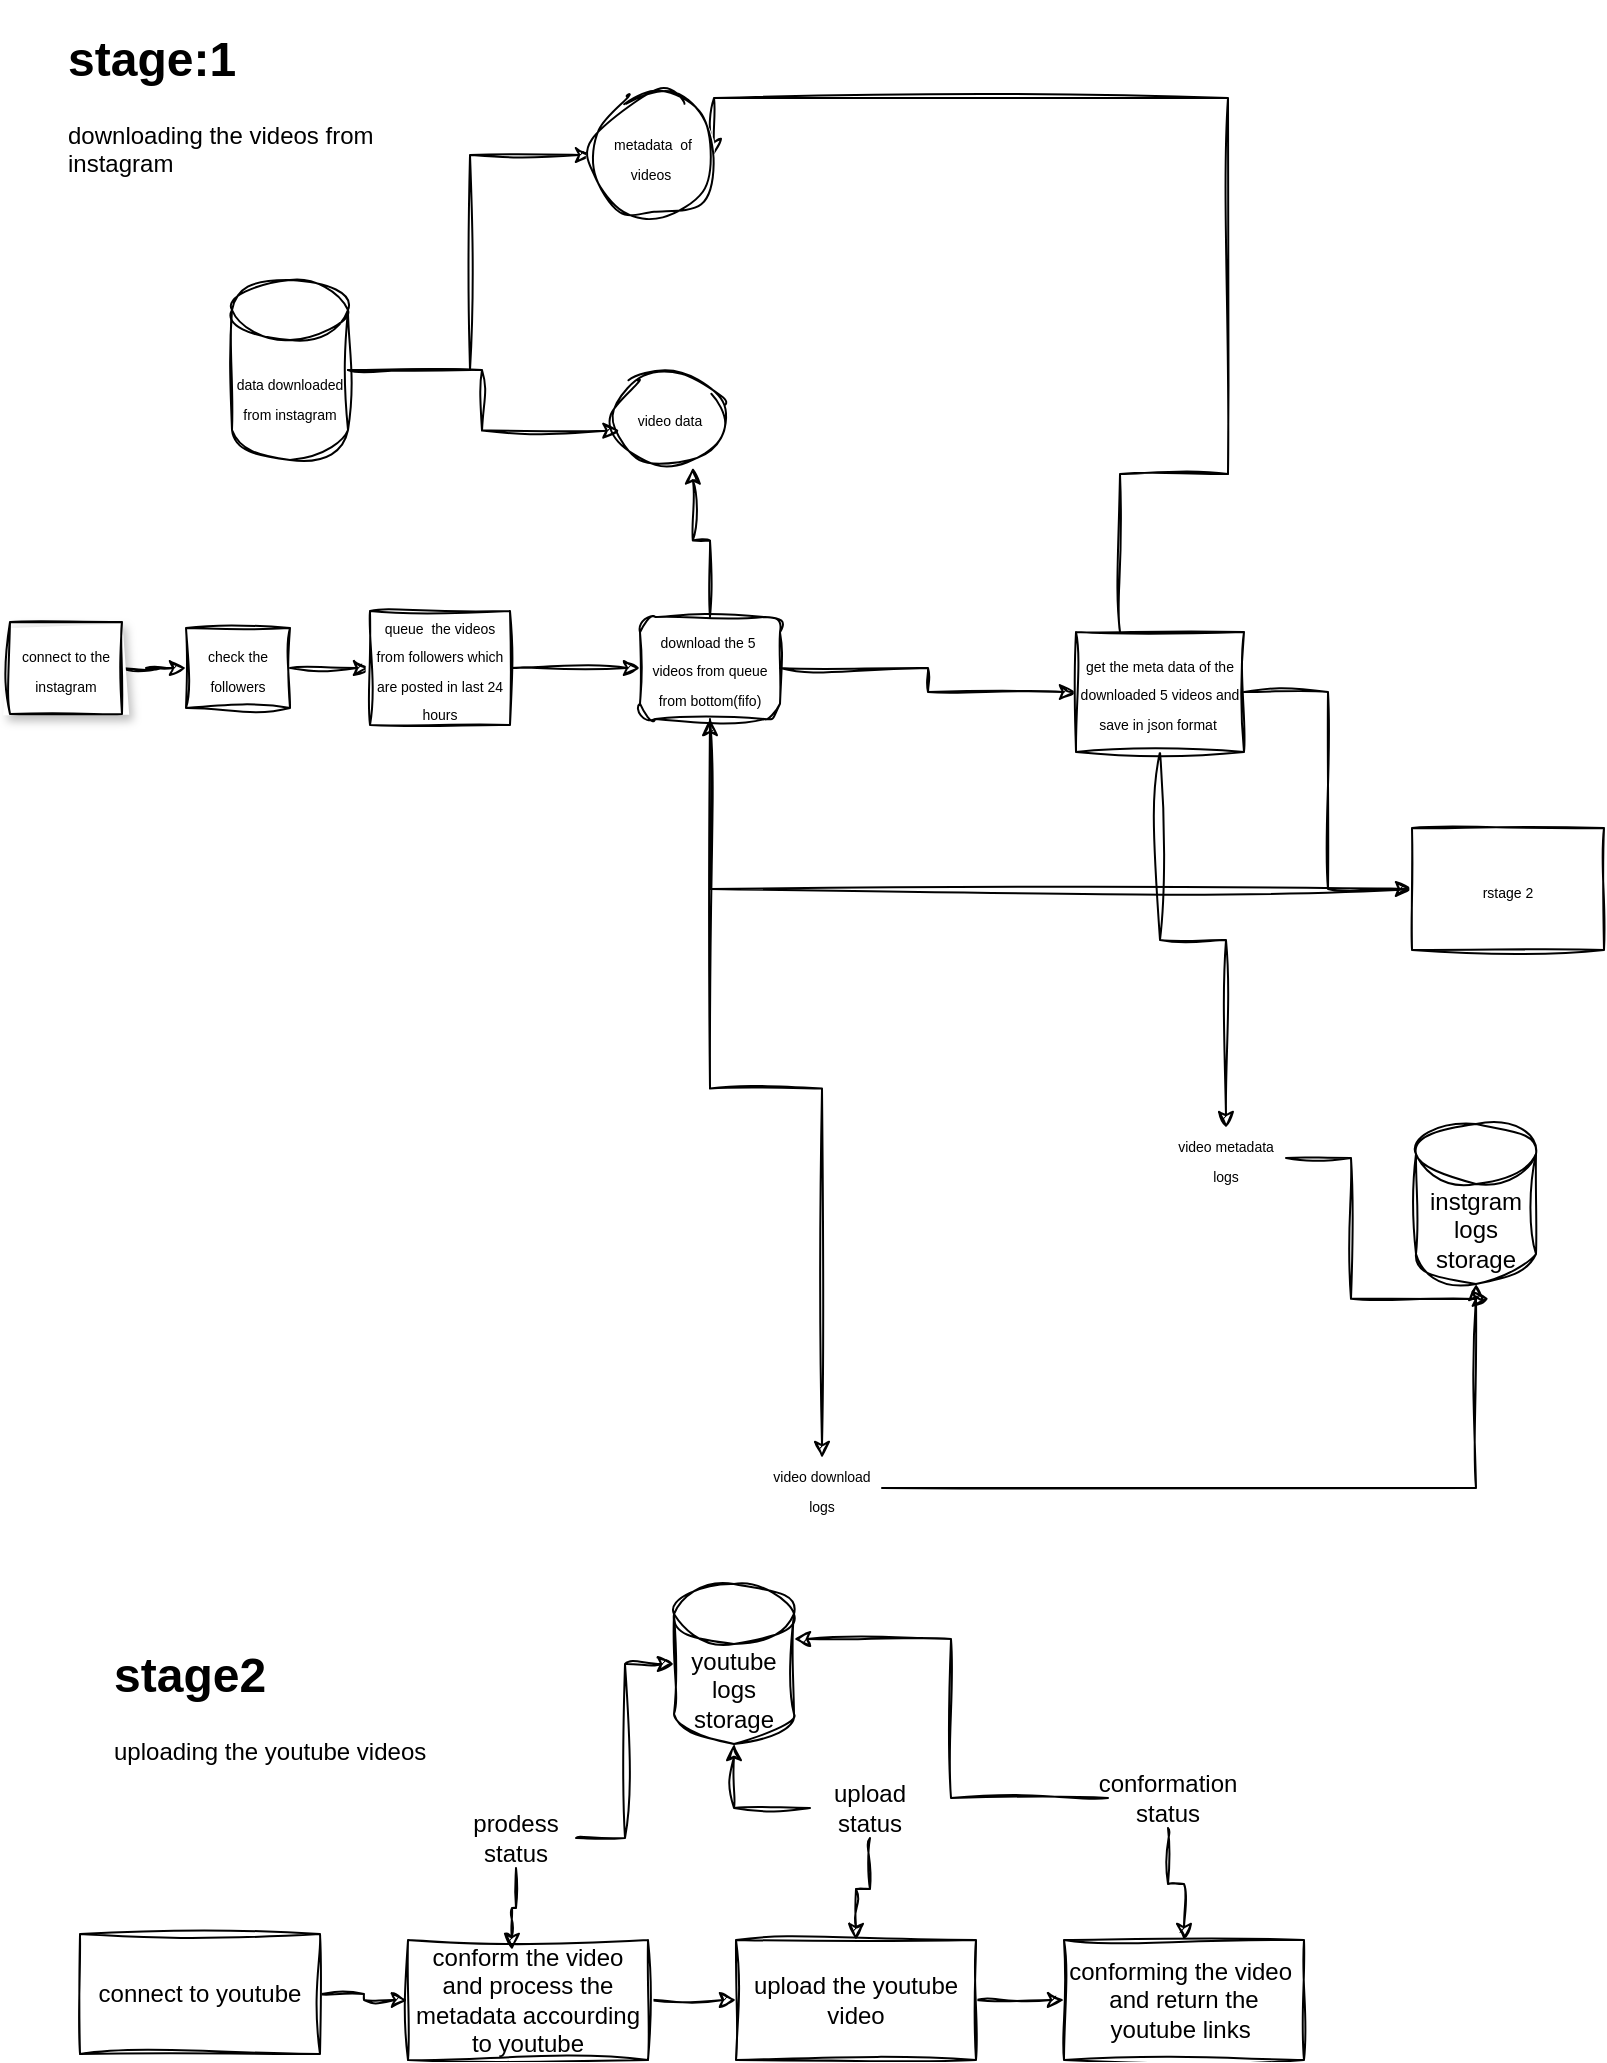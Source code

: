 <mxfile version="22.1.17" type="github">
  <diagram name="Page-1" id="c7558073-3199-34d8-9f00-42111426c3f3">
    <mxGraphModel dx="738" dy="421" grid="1" gridSize="1" guides="1" tooltips="1" connect="1" arrows="1" fold="1" page="1" pageScale="1" pageWidth="826" pageHeight="1169" background="none" math="0" shadow="0">
      <root>
        <mxCell id="0" />
        <mxCell id="1" parent="0" />
        <mxCell id="1fMMj_ESsbeUDZiiFBq4-128" style="edgeStyle=orthogonalEdgeStyle;rounded=0;orthogonalLoop=1;jettySize=auto;html=1;fontSize=12;deletable=1;metaEdit=0;snapToPoint=0;fixDash=0;sketch=1;curveFitting=1;jiggle=2;shadow=0;" edge="1" parent="1" source="1fMMj_ESsbeUDZiiFBq4-129" target="1fMMj_ESsbeUDZiiFBq4-131">
          <mxGeometry relative="1" as="geometry" />
        </mxCell>
        <mxCell id="1fMMj_ESsbeUDZiiFBq4-129" value="&lt;font style=&quot;font-size: 7px;&quot;&gt;connect to the instagram&lt;/font&gt;" style="rounded=0;whiteSpace=wrap;html=1;fontSize=12;strokeWidth=1;imageWidth=24;deletable=1;metaEdit=0;snapToPoint=0;fixDash=0;sketch=1;curveFitting=1;jiggle=2;shadow=1;" vertex="1" parent="1">
          <mxGeometry x="11" y="332" width="56" height="46" as="geometry" />
        </mxCell>
        <mxCell id="1fMMj_ESsbeUDZiiFBq4-130" style="edgeStyle=orthogonalEdgeStyle;rounded=0;orthogonalLoop=1;jettySize=auto;html=1;entryX=0;entryY=0.5;entryDx=0;entryDy=0;fontSize=12;deletable=1;metaEdit=0;snapToPoint=0;fixDash=0;sketch=1;curveFitting=1;jiggle=2;shadow=0;" edge="1" parent="1" source="1fMMj_ESsbeUDZiiFBq4-131" target="1fMMj_ESsbeUDZiiFBq4-136">
          <mxGeometry relative="1" as="geometry" />
        </mxCell>
        <mxCell id="1fMMj_ESsbeUDZiiFBq4-131" value="&lt;font style=&quot;font-size: 7px;&quot;&gt;check the followers&lt;/font&gt;" style="rounded=0;whiteSpace=wrap;html=1;fontSize=12;deletable=1;metaEdit=0;snapToPoint=0;fixDash=0;sketch=1;curveFitting=1;jiggle=2;shadow=0;" vertex="1" parent="1">
          <mxGeometry x="99" y="335" width="52" height="40" as="geometry" />
        </mxCell>
        <mxCell id="1fMMj_ESsbeUDZiiFBq4-132" value="instgram logs storage" style="shape=cylinder3;whiteSpace=wrap;html=1;boundedLbl=1;backgroundOutline=1;size=15;fontSize=12;deletable=1;metaEdit=0;snapToPoint=0;fixDash=0;sketch=1;curveFitting=1;jiggle=2;shadow=0;" vertex="1" parent="1">
          <mxGeometry x="714" y="583" width="60" height="80" as="geometry" />
        </mxCell>
        <mxCell id="1fMMj_ESsbeUDZiiFBq4-133" style="edgeStyle=orthogonalEdgeStyle;rounded=0;orthogonalLoop=1;jettySize=auto;html=1;entryX=0;entryY=0.5;entryDx=0;entryDy=0;fontSize=12;deletable=1;metaEdit=0;snapToPoint=0;fixDash=0;sketch=1;curveFitting=1;jiggle=2;shadow=0;" edge="1" parent="1" source="1fMMj_ESsbeUDZiiFBq4-134" target="1fMMj_ESsbeUDZiiFBq4-142">
          <mxGeometry relative="1" as="geometry" />
        </mxCell>
        <mxCell id="1fMMj_ESsbeUDZiiFBq4-134" value="&lt;font style=&quot;font-size: 7px;&quot;&gt;data downloaded from instagram&lt;/font&gt;" style="shape=cylinder3;whiteSpace=wrap;html=1;boundedLbl=1;backgroundOutline=1;size=15;fontSize=12;deletable=1;metaEdit=0;snapToPoint=0;fixDash=0;sketch=1;curveFitting=1;jiggle=2;shadow=0;" vertex="1" parent="1">
          <mxGeometry x="122" y="161" width="58" height="90" as="geometry" />
        </mxCell>
        <mxCell id="1fMMj_ESsbeUDZiiFBq4-135" style="edgeStyle=orthogonalEdgeStyle;rounded=0;orthogonalLoop=1;jettySize=auto;html=1;entryX=0;entryY=0.5;entryDx=0;entryDy=0;fontSize=12;deletable=1;metaEdit=0;snapToPoint=0;fixDash=0;sketch=1;curveFitting=1;jiggle=2;shadow=0;" edge="1" parent="1" source="1fMMj_ESsbeUDZiiFBq4-136" target="1fMMj_ESsbeUDZiiFBq4-139">
          <mxGeometry relative="1" as="geometry" />
        </mxCell>
        <mxCell id="1fMMj_ESsbeUDZiiFBq4-136" value="&lt;font style=&quot;font-size: 7px;&quot;&gt;queue&amp;nbsp; the videos from followers which are posted in last 24 hours&lt;/font&gt;" style="rounded=0;whiteSpace=wrap;html=1;fontSize=12;deletable=1;metaEdit=0;snapToPoint=0;fixDash=0;sketch=1;curveFitting=1;jiggle=2;shadow=0;" vertex="1" parent="1">
          <mxGeometry x="191" y="326.5" width="70" height="57" as="geometry" />
        </mxCell>
        <mxCell id="1fMMj_ESsbeUDZiiFBq4-137" style="edgeStyle=orthogonalEdgeStyle;rounded=0;orthogonalLoop=1;jettySize=auto;html=1;exitX=1;exitY=0.5;exitDx=0;exitDy=0;entryX=0;entryY=0.5;entryDx=0;entryDy=0;fontSize=12;deletable=1;metaEdit=0;snapToPoint=0;fixDash=0;sketch=1;curveFitting=1;jiggle=2;shadow=0;" edge="1" parent="1" source="1fMMj_ESsbeUDZiiFBq4-139" target="1fMMj_ESsbeUDZiiFBq4-141">
          <mxGeometry relative="1" as="geometry" />
        </mxCell>
        <mxCell id="1fMMj_ESsbeUDZiiFBq4-166" style="edgeStyle=orthogonalEdgeStyle;rounded=0;orthogonalLoop=1;jettySize=auto;html=1;deletable=1;metaEdit=0;snapToPoint=0;fixDash=0;sketch=1;curveFitting=1;jiggle=2;shadow=0;" edge="1" parent="1" source="1fMMj_ESsbeUDZiiFBq4-139" target="1fMMj_ESsbeUDZiiFBq4-151">
          <mxGeometry relative="1" as="geometry" />
        </mxCell>
        <mxCell id="1fMMj_ESsbeUDZiiFBq4-139" value="&lt;font style=&quot;font-size: 7px;&quot;&gt;download the 5&amp;nbsp; videos from queue from bottom(fifo)&lt;/font&gt;" style="rounded=1;whiteSpace=wrap;html=1;fontSize=12;deletable=1;metaEdit=0;snapToPoint=0;fixDash=0;sketch=1;curveFitting=1;jiggle=2;shadow=0;" vertex="1" parent="1">
          <mxGeometry x="326" y="329.5" width="70" height="51" as="geometry" />
        </mxCell>
        <mxCell id="1fMMj_ESsbeUDZiiFBq4-140" style="edgeStyle=orthogonalEdgeStyle;rounded=0;orthogonalLoop=1;jettySize=auto;html=1;entryX=1;entryY=0.5;entryDx=0;entryDy=0;fontSize=12;deletable=1;metaEdit=0;snapToPoint=0;fixDash=0;sketch=1;curveFitting=1;jiggle=2;shadow=0;" edge="1" parent="1" source="1fMMj_ESsbeUDZiiFBq4-141" target="1fMMj_ESsbeUDZiiFBq4-142">
          <mxGeometry relative="1" as="geometry">
            <Array as="points">
              <mxPoint x="566" y="258" />
              <mxPoint x="620" y="258" />
              <mxPoint x="620" y="70" />
            </Array>
          </mxGeometry>
        </mxCell>
        <mxCell id="1fMMj_ESsbeUDZiiFBq4-159" style="edgeStyle=orthogonalEdgeStyle;rounded=0;orthogonalLoop=1;jettySize=auto;html=1;entryX=0;entryY=0.5;entryDx=0;entryDy=0;deletable=1;metaEdit=0;snapToPoint=0;fixDash=0;sketch=1;curveFitting=1;jiggle=2;shadow=0;" edge="1" parent="1" source="1fMMj_ESsbeUDZiiFBq4-141" target="1fMMj_ESsbeUDZiiFBq4-152">
          <mxGeometry relative="1" as="geometry" />
        </mxCell>
        <mxCell id="1fMMj_ESsbeUDZiiFBq4-161" style="edgeStyle=orthogonalEdgeStyle;rounded=0;orthogonalLoop=1;jettySize=auto;html=1;entryX=0.5;entryY=0;entryDx=0;entryDy=0;deletable=1;metaEdit=0;snapToPoint=0;fixDash=0;sketch=1;curveFitting=1;jiggle=2;shadow=0;" edge="1" parent="1" source="1fMMj_ESsbeUDZiiFBq4-141" target="1fMMj_ESsbeUDZiiFBq4-147">
          <mxGeometry relative="1" as="geometry" />
        </mxCell>
        <mxCell id="1fMMj_ESsbeUDZiiFBq4-141" value="&lt;font style=&quot;font-size: 7px;&quot;&gt;get the meta data of the downloaded 5 videos and save in json format&amp;nbsp;&lt;/font&gt;" style="rounded=0;whiteSpace=wrap;html=1;fontSize=12;deletable=1;metaEdit=0;snapToPoint=0;fixDash=0;sketch=1;curveFitting=1;jiggle=2;shadow=0;" vertex="1" parent="1">
          <mxGeometry x="544" y="337" width="84" height="60" as="geometry" />
        </mxCell>
        <mxCell id="1fMMj_ESsbeUDZiiFBq4-142" value="&lt;font style=&quot;font-size: 7px;&quot;&gt;metadata&amp;nbsp; of videos&amp;nbsp;&lt;/font&gt;" style="ellipse;whiteSpace=wrap;html=1;deletable=1;metaEdit=0;snapToPoint=0;fixDash=0;sketch=1;curveFitting=1;jiggle=2;shadow=0;" vertex="1" parent="1">
          <mxGeometry x="302" y="67" width="61" height="63" as="geometry" />
        </mxCell>
        <mxCell id="1fMMj_ESsbeUDZiiFBq4-143" value="&lt;font style=&quot;font-size: 7px;&quot;&gt;video data&lt;/font&gt;" style="ellipse;whiteSpace=wrap;html=1;fontSize=12;deletable=1;metaEdit=0;snapToPoint=0;fixDash=0;sketch=1;curveFitting=1;jiggle=2;shadow=0;" vertex="1" parent="1">
          <mxGeometry x="314" y="207" width="54" height="46" as="geometry" />
        </mxCell>
        <mxCell id="1fMMj_ESsbeUDZiiFBq4-144" style="edgeStyle=orthogonalEdgeStyle;rounded=0;orthogonalLoop=1;jettySize=auto;html=1;entryX=0.032;entryY=0.638;entryDx=0;entryDy=0;entryPerimeter=0;fontSize=12;deletable=1;metaEdit=0;snapToPoint=0;fixDash=0;sketch=1;curveFitting=1;jiggle=2;shadow=0;" edge="1" parent="1" source="1fMMj_ESsbeUDZiiFBq4-134" target="1fMMj_ESsbeUDZiiFBq4-143">
          <mxGeometry relative="1" as="geometry" />
        </mxCell>
        <mxCell id="1fMMj_ESsbeUDZiiFBq4-145" style="edgeStyle=orthogonalEdgeStyle;rounded=0;orthogonalLoop=1;jettySize=auto;html=1;entryX=0.712;entryY=1.038;entryDx=0;entryDy=0;entryPerimeter=0;fontSize=12;deletable=1;metaEdit=0;snapToPoint=0;fixDash=0;sketch=1;curveFitting=1;jiggle=2;shadow=0;" edge="1" parent="1" source="1fMMj_ESsbeUDZiiFBq4-139" target="1fMMj_ESsbeUDZiiFBq4-143">
          <mxGeometry relative="1" as="geometry" />
        </mxCell>
        <mxCell id="1fMMj_ESsbeUDZiiFBq4-147" value="&lt;font style=&quot;font-size: 7px;&quot;&gt;video metadata logs&lt;/font&gt;" style="text;html=1;strokeColor=none;fillColor=none;align=center;verticalAlign=middle;whiteSpace=wrap;rounded=0;fontSize=12;deletable=1;metaEdit=0;snapToPoint=0;fixDash=0;sketch=1;curveFitting=1;jiggle=2;shadow=0;" vertex="1" parent="1">
          <mxGeometry x="589" y="585" width="60" height="30" as="geometry" />
        </mxCell>
        <mxCell id="1fMMj_ESsbeUDZiiFBq4-148" style="edgeStyle=orthogonalEdgeStyle;rounded=0;orthogonalLoop=1;jettySize=auto;html=1;entryX=0.607;entryY=1.093;entryDx=0;entryDy=0;entryPerimeter=0;fontSize=12;deletable=1;metaEdit=0;snapToPoint=0;fixDash=0;sketch=1;curveFitting=1;jiggle=2;shadow=0;" edge="1" parent="1" source="1fMMj_ESsbeUDZiiFBq4-147" target="1fMMj_ESsbeUDZiiFBq4-132">
          <mxGeometry relative="1" as="geometry" />
        </mxCell>
        <mxCell id="1fMMj_ESsbeUDZiiFBq4-163" style="edgeStyle=orthogonalEdgeStyle;rounded=0;orthogonalLoop=1;jettySize=auto;html=1;deletable=1;metaEdit=0;snapToPoint=0;fixDash=0;sketch=1;curveFitting=1;jiggle=2;shadow=0;" edge="1" parent="1" source="1fMMj_ESsbeUDZiiFBq4-151" target="1fMMj_ESsbeUDZiiFBq4-132">
          <mxGeometry relative="1" as="geometry" />
        </mxCell>
        <mxCell id="1fMMj_ESsbeUDZiiFBq4-151" value="&lt;font style=&quot;font-size: 7px;&quot;&gt;video download logs&lt;/font&gt;" style="text;html=1;strokeColor=none;fillColor=none;align=center;verticalAlign=middle;whiteSpace=wrap;rounded=0;fontSize=12;deletable=1;metaEdit=0;snapToPoint=0;fixDash=0;sketch=1;curveFitting=1;jiggle=2;shadow=0;" vertex="1" parent="1">
          <mxGeometry x="387" y="750" width="60" height="30" as="geometry" />
        </mxCell>
        <mxCell id="1fMMj_ESsbeUDZiiFBq4-160" style="edgeStyle=orthogonalEdgeStyle;rounded=0;orthogonalLoop=1;jettySize=auto;html=1;entryX=0.5;entryY=1;entryDx=0;entryDy=0;deletable=1;metaEdit=0;snapToPoint=0;fixDash=0;sketch=1;curveFitting=1;jiggle=2;shadow=0;" edge="1" parent="1" source="1fMMj_ESsbeUDZiiFBq4-152" target="1fMMj_ESsbeUDZiiFBq4-139">
          <mxGeometry relative="1" as="geometry" />
        </mxCell>
        <mxCell id="1fMMj_ESsbeUDZiiFBq4-152" value="&lt;font style=&quot;font-size: 7px;&quot;&gt;rstage 2&lt;/font&gt;" style="rounded=0;whiteSpace=wrap;html=1;deletable=1;metaEdit=0;snapToPoint=0;fixDash=0;sketch=1;curveFitting=1;jiggle=2;shadow=0;" vertex="1" parent="1">
          <mxGeometry x="712" y="435" width="96" height="61" as="geometry" />
        </mxCell>
        <mxCell id="1fMMj_ESsbeUDZiiFBq4-168" value="&lt;h1&gt;stage2&lt;/h1&gt;&lt;div&gt;uploading the youtube videos&amp;nbsp;&lt;/div&gt;" style="text;html=1;strokeColor=none;fillColor=none;spacing=5;spacingTop=-20;whiteSpace=wrap;overflow=hidden;rounded=0;deletable=1;metaEdit=0;snapToPoint=0;fixDash=0;sketch=1;curveFitting=1;jiggle=2;shadow=0;" vertex="1" parent="1">
          <mxGeometry x="58" y="839" width="190" height="120" as="geometry" />
        </mxCell>
        <mxCell id="1fMMj_ESsbeUDZiiFBq4-169" value="&lt;h1&gt;stage:1&lt;/h1&gt;&lt;p&gt;downloading the videos from instagram&lt;/p&gt;" style="text;html=1;strokeColor=none;fillColor=none;spacing=5;spacingTop=-20;whiteSpace=wrap;overflow=hidden;rounded=0;deletable=1;metaEdit=0;snapToPoint=0;fixDash=0;sketch=1;curveFitting=1;jiggle=2;shadow=1;" vertex="1" parent="1">
          <mxGeometry x="35" y="31" width="190" height="120" as="geometry" />
        </mxCell>
        <mxCell id="1fMMj_ESsbeUDZiiFBq4-174" style="edgeStyle=orthogonalEdgeStyle;rounded=0;orthogonalLoop=1;jettySize=auto;html=1;deletable=1;metaEdit=0;snapToPoint=0;fixDash=0;sketch=1;curveFitting=1;jiggle=2;shadow=0;" edge="1" parent="1" source="1fMMj_ESsbeUDZiiFBq4-170" target="1fMMj_ESsbeUDZiiFBq4-171">
          <mxGeometry relative="1" as="geometry" />
        </mxCell>
        <mxCell id="1fMMj_ESsbeUDZiiFBq4-170" value="connect to youtube" style="rounded=0;whiteSpace=wrap;html=1;deletable=1;metaEdit=0;snapToPoint=0;fixDash=0;sketch=1;curveFitting=1;jiggle=2;shadow=0;" vertex="1" parent="1">
          <mxGeometry x="46" y="988" width="120" height="60" as="geometry" />
        </mxCell>
        <mxCell id="1fMMj_ESsbeUDZiiFBq4-175" style="edgeStyle=orthogonalEdgeStyle;rounded=0;orthogonalLoop=1;jettySize=auto;html=1;deletable=1;metaEdit=0;snapToPoint=0;fixDash=0;sketch=1;curveFitting=1;jiggle=2;shadow=0;" edge="1" parent="1" source="1fMMj_ESsbeUDZiiFBq4-171" target="1fMMj_ESsbeUDZiiFBq4-172">
          <mxGeometry relative="1" as="geometry" />
        </mxCell>
        <mxCell id="1fMMj_ESsbeUDZiiFBq4-171" value="conform the video and process the metadata accourding to youtube" style="rounded=0;whiteSpace=wrap;html=1;deletable=1;metaEdit=0;snapToPoint=0;fixDash=0;sketch=1;curveFitting=1;jiggle=2;shadow=0;" vertex="1" parent="1">
          <mxGeometry x="210" y="991" width="120" height="60" as="geometry" />
        </mxCell>
        <mxCell id="1fMMj_ESsbeUDZiiFBq4-176" style="edgeStyle=orthogonalEdgeStyle;rounded=0;orthogonalLoop=1;jettySize=auto;html=1;deletable=1;metaEdit=0;snapToPoint=0;fixDash=0;sketch=1;curveFitting=1;jiggle=2;shadow=0;" edge="1" parent="1" source="1fMMj_ESsbeUDZiiFBq4-172" target="1fMMj_ESsbeUDZiiFBq4-173">
          <mxGeometry relative="1" as="geometry" />
        </mxCell>
        <mxCell id="1fMMj_ESsbeUDZiiFBq4-172" value="upload the youtube video" style="rounded=0;whiteSpace=wrap;html=1;deletable=1;metaEdit=0;snapToPoint=0;fixDash=0;sketch=1;curveFitting=1;jiggle=2;shadow=0;" vertex="1" parent="1">
          <mxGeometry x="374" y="991" width="120" height="60" as="geometry" />
        </mxCell>
        <mxCell id="1fMMj_ESsbeUDZiiFBq4-173" value="conforming the video&amp;nbsp; and return the youtube links&amp;nbsp;" style="rounded=0;whiteSpace=wrap;html=1;deletable=1;metaEdit=0;snapToPoint=0;fixDash=0;sketch=1;curveFitting=1;jiggle=2;shadow=0;" vertex="1" parent="1">
          <mxGeometry x="538" y="991" width="120" height="60" as="geometry" />
        </mxCell>
        <mxCell id="1fMMj_ESsbeUDZiiFBq4-177" value="youtube logs storage" style="shape=cylinder3;whiteSpace=wrap;html=1;boundedLbl=1;backgroundOutline=1;size=15;deletable=1;metaEdit=0;snapToPoint=0;fixDash=0;sketch=1;curveFitting=1;jiggle=2;shadow=0;" vertex="1" parent="1">
          <mxGeometry x="343" y="813" width="60" height="80" as="geometry" />
        </mxCell>
        <mxCell id="1fMMj_ESsbeUDZiiFBq4-189" style="edgeStyle=orthogonalEdgeStyle;rounded=0;orthogonalLoop=1;jettySize=auto;html=1;entryX=0;entryY=0.5;entryDx=0;entryDy=0;entryPerimeter=0;deletable=1;metaEdit=0;snapToPoint=0;fixDash=0;sketch=1;curveFitting=1;jiggle=2;shadow=0;" edge="1" parent="1" source="1fMMj_ESsbeUDZiiFBq4-179" target="1fMMj_ESsbeUDZiiFBq4-177">
          <mxGeometry relative="1" as="geometry">
            <mxPoint x="291" y="860" as="targetPoint" />
          </mxGeometry>
        </mxCell>
        <mxCell id="1fMMj_ESsbeUDZiiFBq4-179" value="prodess status" style="text;html=1;strokeColor=none;fillColor=none;align=center;verticalAlign=middle;whiteSpace=wrap;rounded=0;deletable=1;metaEdit=0;snapToPoint=0;fixDash=0;sketch=1;curveFitting=1;jiggle=2;shadow=0;" vertex="1" parent="1">
          <mxGeometry x="234" y="925" width="60" height="30" as="geometry" />
        </mxCell>
        <mxCell id="1fMMj_ESsbeUDZiiFBq4-185" style="edgeStyle=orthogonalEdgeStyle;rounded=0;orthogonalLoop=1;jettySize=auto;html=1;deletable=1;metaEdit=0;snapToPoint=0;fixDash=0;sketch=1;curveFitting=1;jiggle=2;shadow=0;" edge="1" parent="1" source="1fMMj_ESsbeUDZiiFBq4-180" target="1fMMj_ESsbeUDZiiFBq4-172">
          <mxGeometry relative="1" as="geometry" />
        </mxCell>
        <mxCell id="1fMMj_ESsbeUDZiiFBq4-188" style="edgeStyle=orthogonalEdgeStyle;rounded=0;orthogonalLoop=1;jettySize=auto;html=1;deletable=1;metaEdit=0;snapToPoint=0;fixDash=0;sketch=1;curveFitting=1;jiggle=2;shadow=0;" edge="1" parent="1" source="1fMMj_ESsbeUDZiiFBq4-180" target="1fMMj_ESsbeUDZiiFBq4-177">
          <mxGeometry relative="1" as="geometry" />
        </mxCell>
        <mxCell id="1fMMj_ESsbeUDZiiFBq4-180" value="upload status" style="text;html=1;strokeColor=none;fillColor=none;align=center;verticalAlign=middle;whiteSpace=wrap;rounded=0;deletable=1;metaEdit=0;snapToPoint=0;fixDash=0;sketch=1;curveFitting=1;jiggle=2;shadow=0;" vertex="1" parent="1">
          <mxGeometry x="411" y="910" width="60" height="30" as="geometry" />
        </mxCell>
        <mxCell id="1fMMj_ESsbeUDZiiFBq4-186" style="edgeStyle=orthogonalEdgeStyle;rounded=0;orthogonalLoop=1;jettySize=auto;html=1;deletable=1;metaEdit=0;snapToPoint=0;fixDash=0;sketch=1;curveFitting=1;jiggle=2;shadow=0;" edge="1" parent="1" source="1fMMj_ESsbeUDZiiFBq4-182" target="1fMMj_ESsbeUDZiiFBq4-173">
          <mxGeometry relative="1" as="geometry" />
        </mxCell>
        <mxCell id="1fMMj_ESsbeUDZiiFBq4-182" value="conformation status" style="text;html=1;strokeColor=none;fillColor=none;align=center;verticalAlign=middle;whiteSpace=wrap;rounded=0;deletable=1;metaEdit=0;snapToPoint=0;fixDash=0;sketch=1;curveFitting=1;jiggle=2;shadow=0;" vertex="1" parent="1">
          <mxGeometry x="560" y="905" width="60" height="30" as="geometry" />
        </mxCell>
        <mxCell id="1fMMj_ESsbeUDZiiFBq4-184" style="edgeStyle=orthogonalEdgeStyle;rounded=0;orthogonalLoop=1;jettySize=auto;html=1;entryX=0.433;entryY=0.083;entryDx=0;entryDy=0;entryPerimeter=0;deletable=1;metaEdit=0;snapToPoint=0;fixDash=0;sketch=1;curveFitting=1;jiggle=2;shadow=0;" edge="1" parent="1" source="1fMMj_ESsbeUDZiiFBq4-179" target="1fMMj_ESsbeUDZiiFBq4-171">
          <mxGeometry relative="1" as="geometry" />
        </mxCell>
        <mxCell id="1fMMj_ESsbeUDZiiFBq4-187" style="edgeStyle=orthogonalEdgeStyle;rounded=0;orthogonalLoop=1;jettySize=auto;html=1;entryX=1;entryY=0;entryDx=0;entryDy=27.5;entryPerimeter=0;deletable=1;metaEdit=0;snapToPoint=0;fixDash=0;sketch=1;curveFitting=1;jiggle=2;shadow=0;" edge="1" parent="1" source="1fMMj_ESsbeUDZiiFBq4-182" target="1fMMj_ESsbeUDZiiFBq4-177">
          <mxGeometry relative="1" as="geometry" />
        </mxCell>
      </root>
    </mxGraphModel>
  </diagram>
</mxfile>
